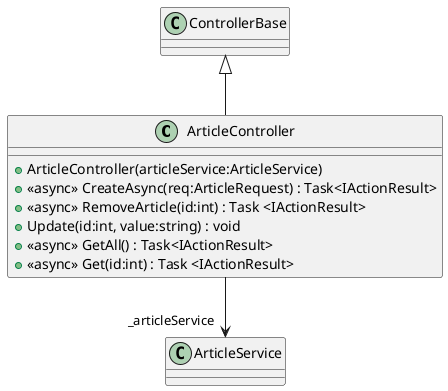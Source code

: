 @startuml
class ArticleController {
    + ArticleController(articleService:ArticleService)
    + <<async>> CreateAsync(req:ArticleRequest) : Task<IActionResult>
    + <<async>> RemoveArticle(id:int) : Task <IActionResult>
    + Update(id:int, value:string) : void
    + <<async>> GetAll() : Task<IActionResult>
    + <<async>> Get(id:int) : Task <IActionResult>
}
ControllerBase <|-- ArticleController
ArticleController --> "_articleService" ArticleService
@enduml
